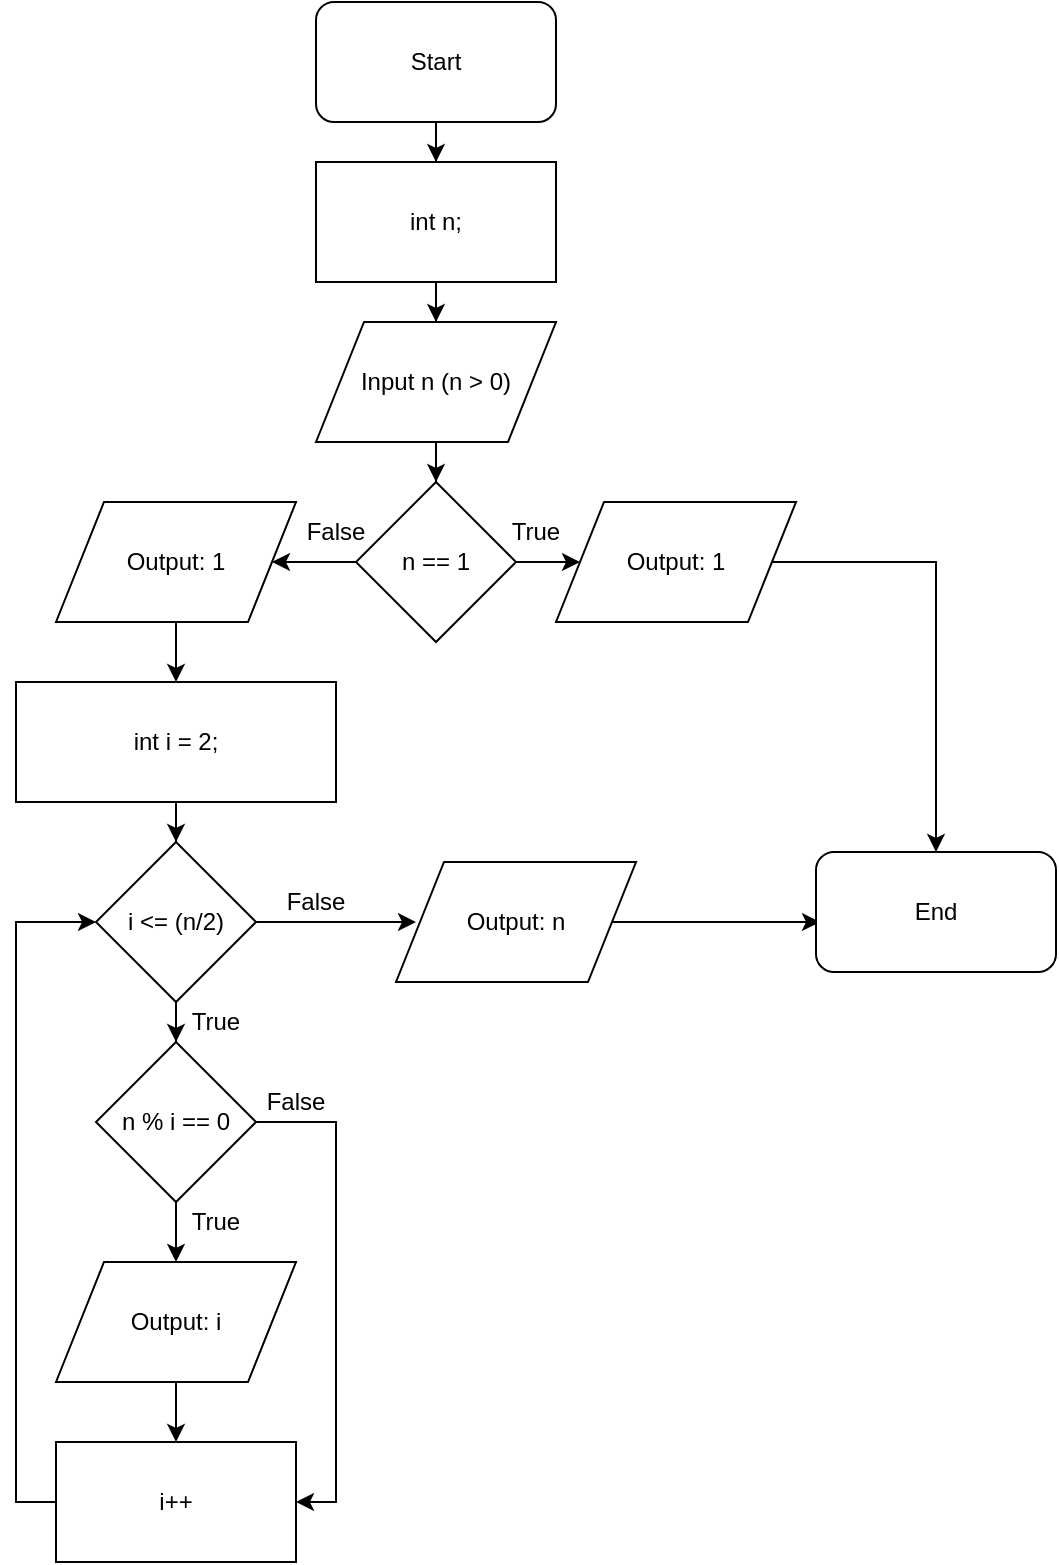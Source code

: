 <mxfile version="12.1.9" type="device" pages="1"><diagram id="OiwPdG25gBzCsK0juy1p" name="Page-1"><mxGraphModel dx="2114" dy="514" grid="1" gridSize="10" guides="1" tooltips="1" connect="1" arrows="1" fold="1" page="1" pageScale="1" pageWidth="850" pageHeight="1100" math="0" shadow="0"><root><mxCell id="0"/><mxCell id="1" parent="0"/><mxCell id="4umwR3bFSLXCQ28Kk3U9-10" value="" style="edgeStyle=orthogonalEdgeStyle;rounded=0;orthogonalLoop=1;jettySize=auto;html=1;" edge="1" parent="1" source="4umwR3bFSLXCQ28Kk3U9-1" target="4umwR3bFSLXCQ28Kk3U9-5"><mxGeometry relative="1" as="geometry"/></mxCell><mxCell id="4umwR3bFSLXCQ28Kk3U9-1" value="Start" style="rounded=1;whiteSpace=wrap;html=1;" vertex="1" parent="1"><mxGeometry x="20" y="20" width="120" height="60" as="geometry"/></mxCell><mxCell id="4umwR3bFSLXCQ28Kk3U9-9" value="" style="edgeStyle=orthogonalEdgeStyle;rounded=0;orthogonalLoop=1;jettySize=auto;html=1;" edge="1" parent="1" source="4umwR3bFSLXCQ28Kk3U9-5" target="4umwR3bFSLXCQ28Kk3U9-6"><mxGeometry relative="1" as="geometry"/></mxCell><mxCell id="4umwR3bFSLXCQ28Kk3U9-5" value="int n;" style="rounded=0;whiteSpace=wrap;html=1;" vertex="1" parent="1"><mxGeometry x="20" y="100" width="120" height="60" as="geometry"/></mxCell><mxCell id="4umwR3bFSLXCQ28Kk3U9-11" value="" style="edgeStyle=orthogonalEdgeStyle;rounded=0;orthogonalLoop=1;jettySize=auto;html=1;" edge="1" parent="1" source="4umwR3bFSLXCQ28Kk3U9-6" target="4umwR3bFSLXCQ28Kk3U9-7"><mxGeometry relative="1" as="geometry"/></mxCell><mxCell id="4umwR3bFSLXCQ28Kk3U9-6" value="Input n (n &amp;gt; 0)" style="shape=parallelogram;perimeter=parallelogramPerimeter;whiteSpace=wrap;html=1;" vertex="1" parent="1"><mxGeometry x="20" y="180" width="120" height="60" as="geometry"/></mxCell><mxCell id="4umwR3bFSLXCQ28Kk3U9-12" value="" style="edgeStyle=orthogonalEdgeStyle;rounded=0;orthogonalLoop=1;jettySize=auto;html=1;" edge="1" parent="1" source="4umwR3bFSLXCQ28Kk3U9-7" target="4umwR3bFSLXCQ28Kk3U9-8"><mxGeometry relative="1" as="geometry"/></mxCell><mxCell id="4umwR3bFSLXCQ28Kk3U9-15" value="" style="edgeStyle=orthogonalEdgeStyle;rounded=0;orthogonalLoop=1;jettySize=auto;html=1;" edge="1" parent="1" source="4umwR3bFSLXCQ28Kk3U9-7" target="4umwR3bFSLXCQ28Kk3U9-14"><mxGeometry relative="1" as="geometry"/></mxCell><mxCell id="4umwR3bFSLXCQ28Kk3U9-7" value="n == 1" style="rhombus;whiteSpace=wrap;html=1;" vertex="1" parent="1"><mxGeometry x="40" y="260" width="80" height="80" as="geometry"/></mxCell><mxCell id="4umwR3bFSLXCQ28Kk3U9-57" value="" style="edgeStyle=orthogonalEdgeStyle;rounded=0;orthogonalLoop=1;jettySize=auto;html=1;entryX=0.5;entryY=0;entryDx=0;entryDy=0;" edge="1" parent="1" source="4umwR3bFSLXCQ28Kk3U9-8" target="4umwR3bFSLXCQ28Kk3U9-55"><mxGeometry relative="1" as="geometry"><mxPoint x="352" y="300" as="targetPoint"/></mxGeometry></mxCell><mxCell id="4umwR3bFSLXCQ28Kk3U9-8" value="Output: 1" style="shape=parallelogram;perimeter=parallelogramPerimeter;whiteSpace=wrap;html=1;" vertex="1" parent="1"><mxGeometry x="140" y="270" width="120" height="60" as="geometry"/></mxCell><mxCell id="4umwR3bFSLXCQ28Kk3U9-17" value="" style="edgeStyle=orthogonalEdgeStyle;rounded=0;orthogonalLoop=1;jettySize=auto;html=1;" edge="1" parent="1" source="4umwR3bFSLXCQ28Kk3U9-14"><mxGeometry relative="1" as="geometry"><mxPoint x="-50" y="360" as="targetPoint"/></mxGeometry></mxCell><mxCell id="4umwR3bFSLXCQ28Kk3U9-14" value="Output: 1" style="shape=parallelogram;perimeter=parallelogramPerimeter;whiteSpace=wrap;html=1;" vertex="1" parent="1"><mxGeometry x="-110" y="270" width="120" height="60" as="geometry"/></mxCell><mxCell id="4umwR3bFSLXCQ28Kk3U9-21" value="" style="edgeStyle=orthogonalEdgeStyle;rounded=0;orthogonalLoop=1;jettySize=auto;html=1;" edge="1" parent="1" source="4umwR3bFSLXCQ28Kk3U9-18" target="4umwR3bFSLXCQ28Kk3U9-19"><mxGeometry relative="1" as="geometry"/></mxCell><mxCell id="4umwR3bFSLXCQ28Kk3U9-18" value="int i = 2;" style="rounded=0;whiteSpace=wrap;html=1;" vertex="1" parent="1"><mxGeometry x="-130" y="360" width="160" height="60" as="geometry"/></mxCell><mxCell id="4umwR3bFSLXCQ28Kk3U9-30" value="" style="edgeStyle=orthogonalEdgeStyle;rounded=0;orthogonalLoop=1;jettySize=auto;html=1;" edge="1" parent="1" source="4umwR3bFSLXCQ28Kk3U9-19" target="4umwR3bFSLXCQ28Kk3U9-29"><mxGeometry relative="1" as="geometry"/></mxCell><mxCell id="4umwR3bFSLXCQ28Kk3U9-50" value="" style="edgeStyle=orthogonalEdgeStyle;rounded=0;orthogonalLoop=1;jettySize=auto;html=1;" edge="1" parent="1" source="4umwR3bFSLXCQ28Kk3U9-19"><mxGeometry relative="1" as="geometry"><mxPoint x="70" y="480" as="targetPoint"/></mxGeometry></mxCell><mxCell id="4umwR3bFSLXCQ28Kk3U9-19" value="i &amp;lt;= (n/2)" style="rhombus;whiteSpace=wrap;html=1;" vertex="1" parent="1"><mxGeometry x="-90" y="440" width="80" height="80" as="geometry"/></mxCell><mxCell id="4umwR3bFSLXCQ28Kk3U9-35" value="" style="edgeStyle=orthogonalEdgeStyle;rounded=0;orthogonalLoop=1;jettySize=auto;html=1;" edge="1" parent="1" source="4umwR3bFSLXCQ28Kk3U9-29" target="4umwR3bFSLXCQ28Kk3U9-34"><mxGeometry relative="1" as="geometry"/></mxCell><mxCell id="4umwR3bFSLXCQ28Kk3U9-59" value="" style="edgeStyle=orthogonalEdgeStyle;rounded=0;orthogonalLoop=1;jettySize=auto;html=1;entryX=1;entryY=0.5;entryDx=0;entryDy=0;" edge="1" parent="1" source="4umwR3bFSLXCQ28Kk3U9-29" target="4umwR3bFSLXCQ28Kk3U9-32"><mxGeometry relative="1" as="geometry"><mxPoint x="70" y="580" as="targetPoint"/><Array as="points"><mxPoint x="30" y="580"/><mxPoint x="30" y="770"/></Array></mxGeometry></mxCell><mxCell id="4umwR3bFSLXCQ28Kk3U9-29" value="n % i == 0" style="rhombus;whiteSpace=wrap;html=1;" vertex="1" parent="1"><mxGeometry x="-90" y="540" width="80" height="80" as="geometry"/></mxCell><mxCell id="4umwR3bFSLXCQ28Kk3U9-63" value="" style="edgeStyle=orthogonalEdgeStyle;rounded=0;orthogonalLoop=1;jettySize=auto;html=1;entryX=0;entryY=0.5;entryDx=0;entryDy=0;" edge="1" parent="1" source="4umwR3bFSLXCQ28Kk3U9-32" target="4umwR3bFSLXCQ28Kk3U9-19"><mxGeometry relative="1" as="geometry"><mxPoint x="-190" y="770" as="targetPoint"/><Array as="points"><mxPoint x="-130" y="770"/><mxPoint x="-130" y="480"/></Array></mxGeometry></mxCell><mxCell id="4umwR3bFSLXCQ28Kk3U9-32" value="i++" style="rounded=0;whiteSpace=wrap;html=1;" vertex="1" parent="1"><mxGeometry x="-110" y="740" width="120" height="60" as="geometry"/></mxCell><mxCell id="4umwR3bFSLXCQ28Kk3U9-37" value="" style="edgeStyle=orthogonalEdgeStyle;rounded=0;orthogonalLoop=1;jettySize=auto;html=1;" edge="1" parent="1" source="4umwR3bFSLXCQ28Kk3U9-34" target="4umwR3bFSLXCQ28Kk3U9-32"><mxGeometry relative="1" as="geometry"/></mxCell><mxCell id="4umwR3bFSLXCQ28Kk3U9-34" value="Output: i" style="shape=parallelogram;perimeter=parallelogramPerimeter;whiteSpace=wrap;html=1;" vertex="1" parent="1"><mxGeometry x="-110" y="650" width="120" height="60" as="geometry"/></mxCell><mxCell id="4umwR3bFSLXCQ28Kk3U9-38" value="True" style="text;html=1;strokeColor=none;fillColor=none;align=center;verticalAlign=middle;whiteSpace=wrap;rounded=0;" vertex="1" parent="1"><mxGeometry x="110" y="274.5" width="40" height="20" as="geometry"/></mxCell><mxCell id="4umwR3bFSLXCQ28Kk3U9-39" value="False" style="text;html=1;strokeColor=none;fillColor=none;align=center;verticalAlign=middle;whiteSpace=wrap;rounded=0;" vertex="1" parent="1"><mxGeometry x="10" y="274.5" width="40" height="20" as="geometry"/></mxCell><mxCell id="4umwR3bFSLXCQ28Kk3U9-40" value="True" style="text;html=1;strokeColor=none;fillColor=none;align=center;verticalAlign=middle;whiteSpace=wrap;rounded=0;" vertex="1" parent="1"><mxGeometry x="-50" y="520" width="40" height="20" as="geometry"/></mxCell><mxCell id="4umwR3bFSLXCQ28Kk3U9-41" value="True" style="text;html=1;strokeColor=none;fillColor=none;align=center;verticalAlign=middle;whiteSpace=wrap;rounded=0;" vertex="1" parent="1"><mxGeometry x="-50" y="620" width="40" height="20" as="geometry"/></mxCell><mxCell id="4umwR3bFSLXCQ28Kk3U9-44" value="False" style="text;html=1;strokeColor=none;fillColor=none;align=center;verticalAlign=middle;whiteSpace=wrap;rounded=0;" vertex="1" parent="1"><mxGeometry x="-10" y="560" width="40" height="20" as="geometry"/></mxCell><mxCell id="4umwR3bFSLXCQ28Kk3U9-54" value="" style="edgeStyle=orthogonalEdgeStyle;rounded=0;orthogonalLoop=1;jettySize=auto;html=1;" edge="1" parent="1" source="4umwR3bFSLXCQ28Kk3U9-51"><mxGeometry relative="1" as="geometry"><mxPoint x="272" y="480" as="targetPoint"/></mxGeometry></mxCell><mxCell id="4umwR3bFSLXCQ28Kk3U9-51" value="Output: n" style="shape=parallelogram;perimeter=parallelogramPerimeter;whiteSpace=wrap;html=1;" vertex="1" parent="1"><mxGeometry x="60" y="450" width="120" height="60" as="geometry"/></mxCell><mxCell id="4umwR3bFSLXCQ28Kk3U9-52" value="False" style="text;html=1;strokeColor=none;fillColor=none;align=center;verticalAlign=middle;whiteSpace=wrap;rounded=0;" vertex="1" parent="1"><mxGeometry y="460" width="40" height="20" as="geometry"/></mxCell><mxCell id="4umwR3bFSLXCQ28Kk3U9-55" value="End" style="rounded=1;whiteSpace=wrap;html=1;" vertex="1" parent="1"><mxGeometry x="270" y="445" width="120" height="60" as="geometry"/></mxCell></root></mxGraphModel></diagram></mxfile>